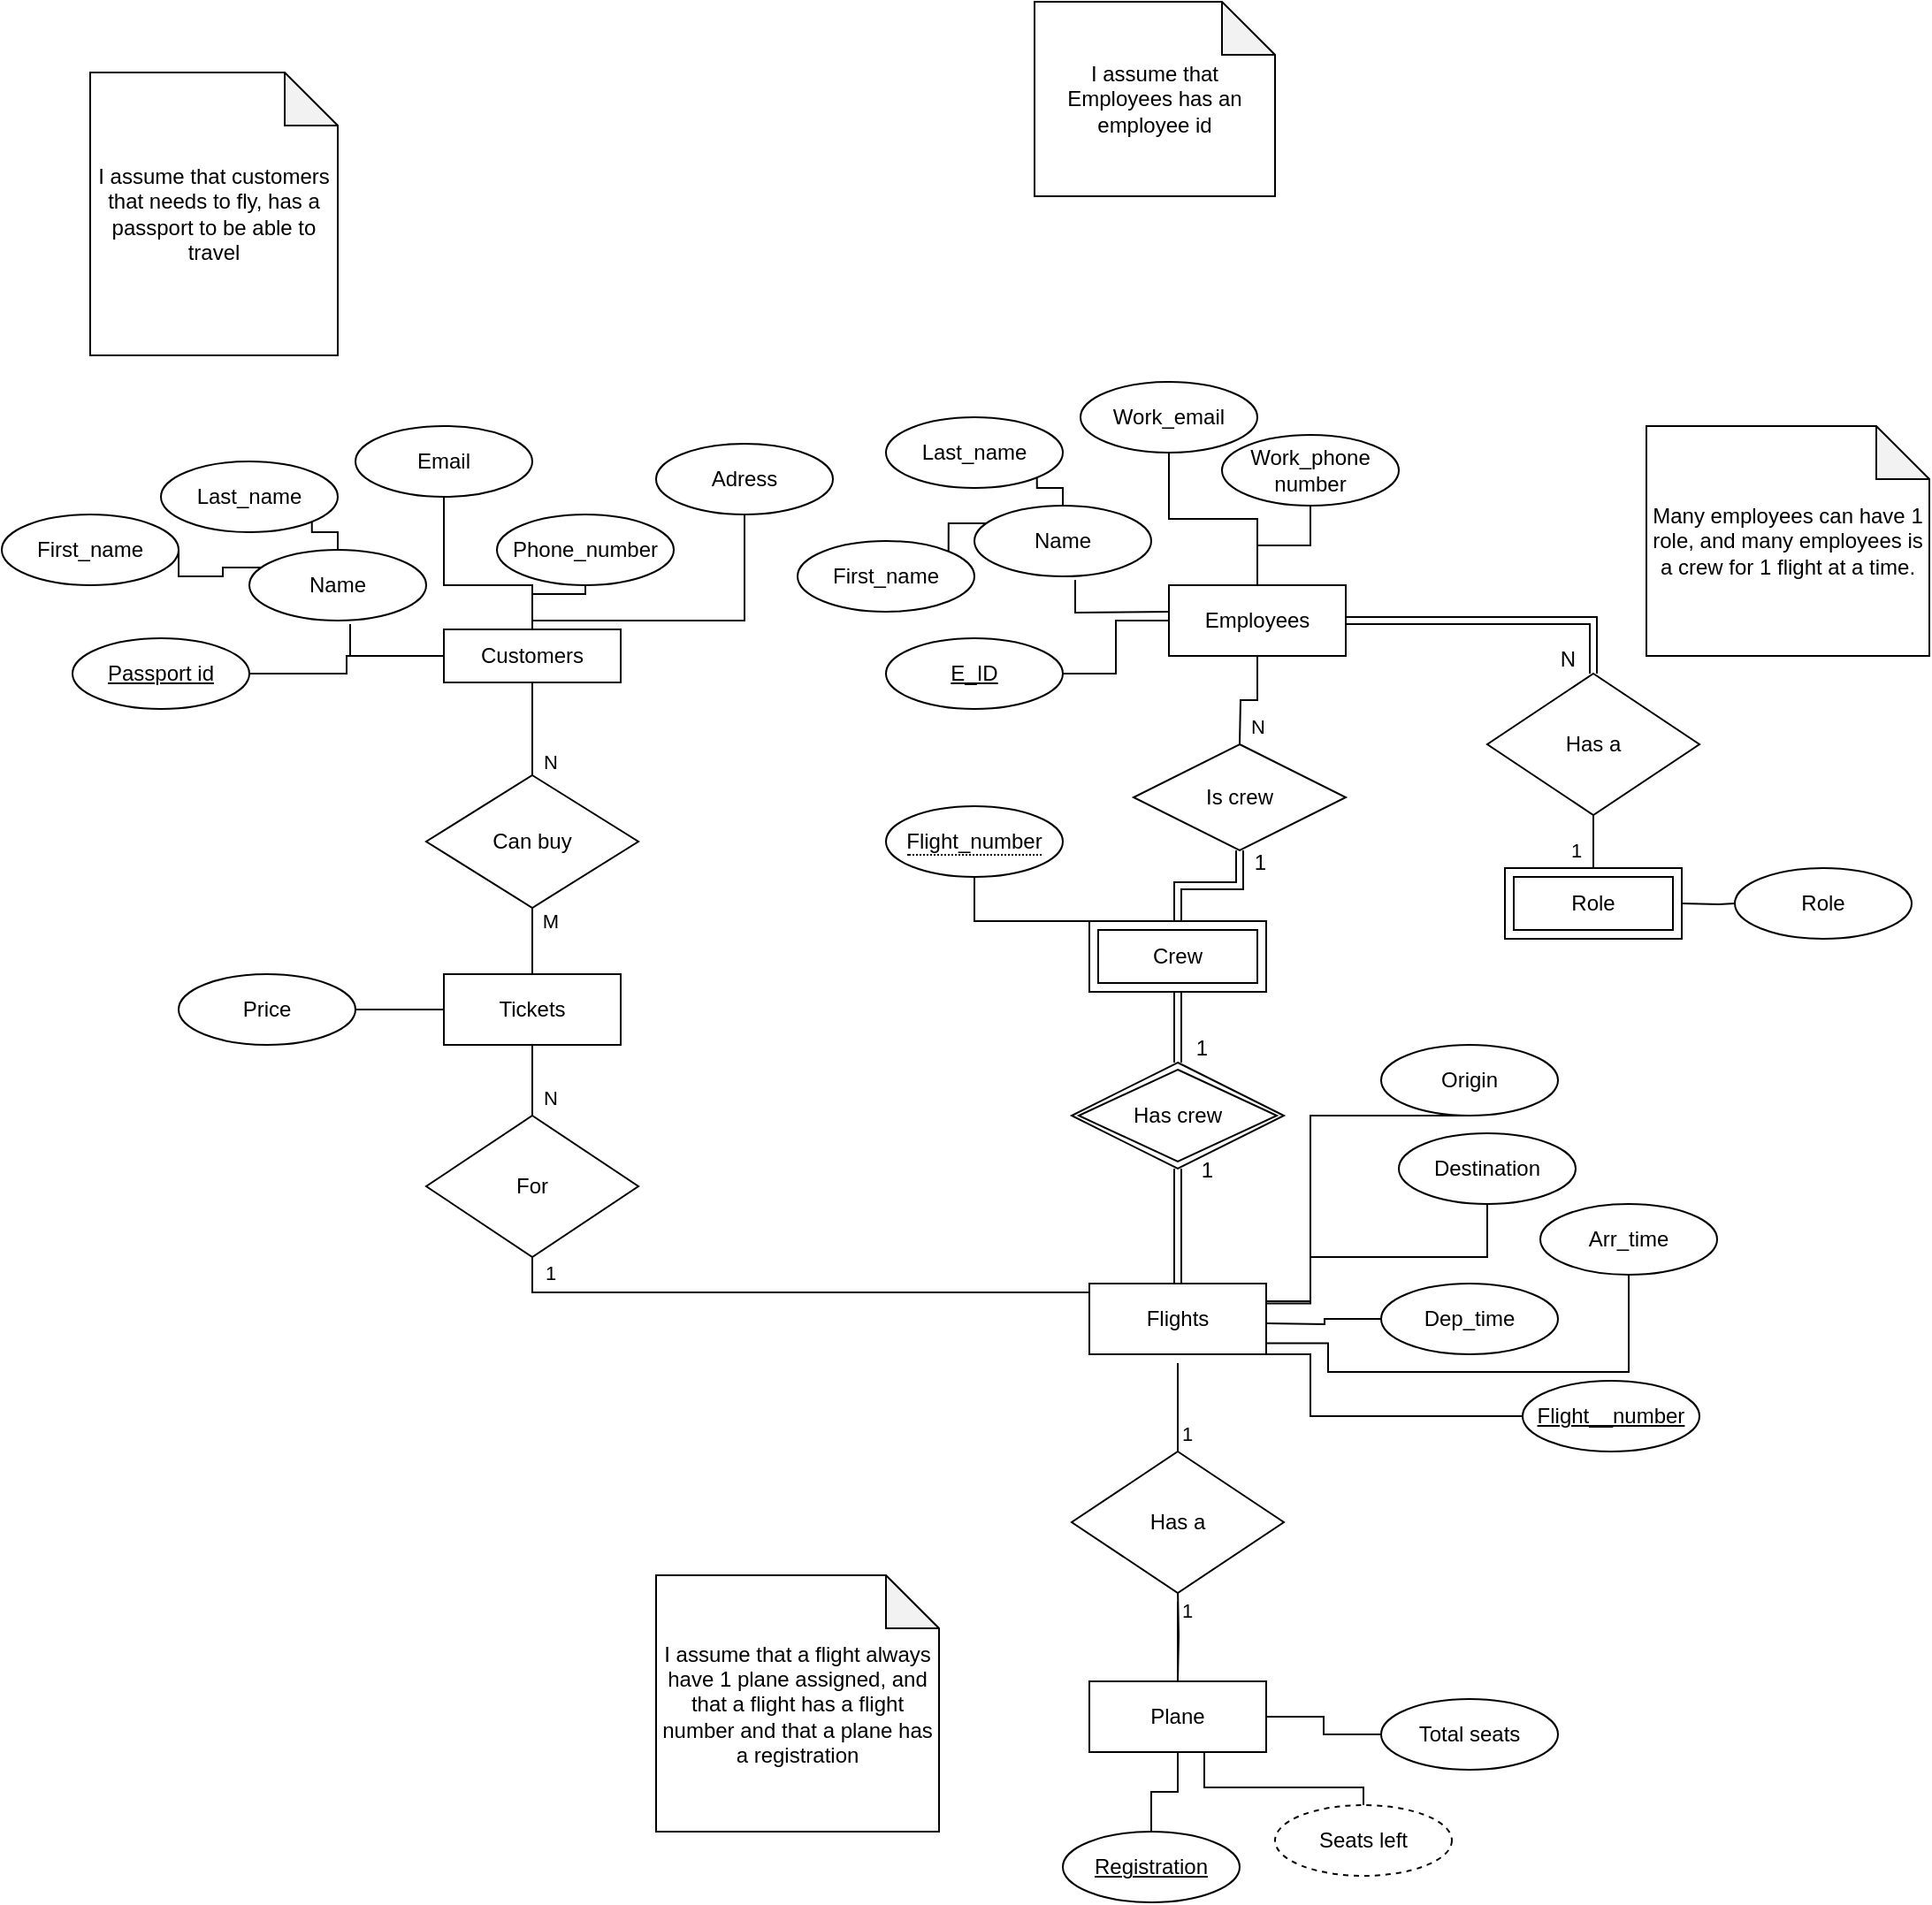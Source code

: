 <mxfile version="14.4.3" type="device"><diagram id="J3mvxm3dB0K0Qs_6ix94" name="Page-1"><mxGraphModel dx="1504" dy="1560" grid="1" gridSize="10" guides="1" tooltips="1" connect="1" arrows="1" fold="1" page="1" pageScale="1" pageWidth="827" pageHeight="1169" math="0" shadow="0"><root><mxCell id="0"/><mxCell id="1" parent="0"/><mxCell id="M8cExxzdLlP8dd1EZuLe-16" style="edgeStyle=orthogonalEdgeStyle;rounded=0;orthogonalLoop=1;jettySize=auto;html=1;entryX=0.5;entryY=1;entryDx=0;entryDy=0;endArrow=none;endFill=0;" edge="1" parent="1" source="M8cExxzdLlP8dd1EZuLe-1" target="M8cExxzdLlP8dd1EZuLe-14"><mxGeometry relative="1" as="geometry"/></mxCell><mxCell id="M8cExxzdLlP8dd1EZuLe-17" style="edgeStyle=orthogonalEdgeStyle;rounded=0;orthogonalLoop=1;jettySize=auto;html=1;entryX=0.5;entryY=1;entryDx=0;entryDy=0;endArrow=none;endFill=0;" edge="1" parent="1" source="M8cExxzdLlP8dd1EZuLe-1" target="M8cExxzdLlP8dd1EZuLe-13"><mxGeometry relative="1" as="geometry"><Array as="points"><mxPoint x="130" y="160"/><mxPoint x="80" y="160"/></Array></mxGeometry></mxCell><mxCell id="M8cExxzdLlP8dd1EZuLe-18" style="edgeStyle=orthogonalEdgeStyle;rounded=0;orthogonalLoop=1;jettySize=auto;html=1;entryX=0.5;entryY=1;entryDx=0;entryDy=0;endArrow=none;endFill=0;" edge="1" parent="1" source="M8cExxzdLlP8dd1EZuLe-1" target="M8cExxzdLlP8dd1EZuLe-15"><mxGeometry relative="1" as="geometry"><Array as="points"><mxPoint x="130" y="180"/><mxPoint x="250" y="180"/></Array></mxGeometry></mxCell><mxCell id="M8cExxzdLlP8dd1EZuLe-20" style="edgeStyle=orthogonalEdgeStyle;rounded=0;orthogonalLoop=1;jettySize=auto;html=1;entryX=0.57;entryY=1.05;entryDx=0;entryDy=0;entryPerimeter=0;endArrow=none;endFill=0;" edge="1" parent="1" source="M8cExxzdLlP8dd1EZuLe-1" target="M8cExxzdLlP8dd1EZuLe-6"><mxGeometry relative="1" as="geometry"/></mxCell><mxCell id="M8cExxzdLlP8dd1EZuLe-65" value="N" style="edgeStyle=orthogonalEdgeStyle;rounded=0;orthogonalLoop=1;jettySize=auto;html=1;entryX=0.5;entryY=0;entryDx=0;entryDy=0;endArrow=none;endFill=0;" edge="1" parent="1" source="M8cExxzdLlP8dd1EZuLe-1" target="M8cExxzdLlP8dd1EZuLe-64"><mxGeometry x="0.714" y="10" relative="1" as="geometry"><mxPoint as="offset"/></mxGeometry></mxCell><mxCell id="M8cExxzdLlP8dd1EZuLe-1" value="Customers" style="whiteSpace=wrap;html=1;align=center;" vertex="1" parent="1"><mxGeometry x="80" y="185" width="100" height="30" as="geometry"/></mxCell><mxCell id="M8cExxzdLlP8dd1EZuLe-33" style="edgeStyle=orthogonalEdgeStyle;rounded=0;orthogonalLoop=1;jettySize=auto;html=1;entryX=0.5;entryY=1;entryDx=0;entryDy=0;endArrow=none;endFill=0;" edge="1" parent="1" source="M8cExxzdLlP8dd1EZuLe-2" target="M8cExxzdLlP8dd1EZuLe-31"><mxGeometry relative="1" as="geometry"/></mxCell><mxCell id="M8cExxzdLlP8dd1EZuLe-34" style="edgeStyle=orthogonalEdgeStyle;rounded=0;orthogonalLoop=1;jettySize=auto;html=1;entryX=0.5;entryY=1;entryDx=0;entryDy=0;endArrow=none;endFill=0;" edge="1" parent="1" source="M8cExxzdLlP8dd1EZuLe-2" target="M8cExxzdLlP8dd1EZuLe-30"><mxGeometry relative="1" as="geometry"/></mxCell><mxCell id="M8cExxzdLlP8dd1EZuLe-102" value="N" style="edgeStyle=orthogonalEdgeStyle;rounded=0;orthogonalLoop=1;jettySize=auto;html=1;entryX=0.5;entryY=0;entryDx=0;entryDy=0;endArrow=none;endFill=0;" edge="1" parent="1" source="M8cExxzdLlP8dd1EZuLe-2"><mxGeometry x="0.667" y="10" relative="1" as="geometry"><mxPoint x="530" y="250" as="targetPoint"/><mxPoint as="offset"/></mxGeometry></mxCell><mxCell id="M8cExxzdLlP8dd1EZuLe-2" value="Employees" style="whiteSpace=wrap;html=1;align=center;" vertex="1" parent="1"><mxGeometry x="490" y="160" width="100" height="40" as="geometry"/></mxCell><mxCell id="M8cExxzdLlP8dd1EZuLe-68" value="N" style="edgeStyle=orthogonalEdgeStyle;rounded=0;orthogonalLoop=1;jettySize=auto;html=1;entryX=0.5;entryY=0;entryDx=0;entryDy=0;endArrow=none;endFill=0;" edge="1" parent="1" source="M8cExxzdLlP8dd1EZuLe-3" target="M8cExxzdLlP8dd1EZuLe-67"><mxGeometry x="0.5" y="10" relative="1" as="geometry"><mxPoint as="offset"/></mxGeometry></mxCell><mxCell id="M8cExxzdLlP8dd1EZuLe-3" value="Tickets" style="whiteSpace=wrap;html=1;align=center;" vertex="1" parent="1"><mxGeometry x="80" y="380" width="100" height="40" as="geometry"/></mxCell><mxCell id="M8cExxzdLlP8dd1EZuLe-58" style="edgeStyle=orthogonalEdgeStyle;rounded=0;orthogonalLoop=1;jettySize=auto;html=1;entryX=0;entryY=0.5;entryDx=0;entryDy=0;endArrow=none;endFill=0;exitX=1;exitY=0.5;exitDx=0;exitDy=0;" edge="1" parent="1" target="M8cExxzdLlP8dd1EZuLe-47"><mxGeometry relative="1" as="geometry"><mxPoint x="545" y="577.5" as="sourcePoint"/></mxGeometry></mxCell><mxCell id="M8cExxzdLlP8dd1EZuLe-60" style="edgeStyle=orthogonalEdgeStyle;rounded=0;orthogonalLoop=1;jettySize=auto;html=1;entryX=0.5;entryY=1;entryDx=0;entryDy=0;endArrow=none;endFill=0;exitX=1;exitY=0.25;exitDx=0;exitDy=0;" edge="1" parent="1" target="M8cExxzdLlP8dd1EZuLe-45"><mxGeometry relative="1" as="geometry"><mxPoint x="545" y="566.25" as="sourcePoint"/><Array as="points"><mxPoint x="545" y="565"/><mxPoint x="570" y="565"/><mxPoint x="570" y="460"/></Array></mxGeometry></mxCell><mxCell id="M8cExxzdLlP8dd1EZuLe-82" style="edgeStyle=orthogonalEdgeStyle;rounded=0;orthogonalLoop=1;jettySize=auto;html=1;entryX=0.5;entryY=1;entryDx=0;entryDy=0;endArrow=none;endFill=0;exitX=1;exitY=0.75;exitDx=0;exitDy=0;" edge="1" parent="1" target="M8cExxzdLlP8dd1EZuLe-48"><mxGeometry relative="1" as="geometry"><mxPoint x="545" y="588.75" as="sourcePoint"/><Array as="points"><mxPoint x="580" y="589"/><mxPoint x="580" y="605"/><mxPoint x="750" y="605"/></Array></mxGeometry></mxCell><mxCell id="M8cExxzdLlP8dd1EZuLe-84" style="edgeStyle=orthogonalEdgeStyle;rounded=0;orthogonalLoop=1;jettySize=auto;html=1;entryX=0;entryY=0.5;entryDx=0;entryDy=0;endArrow=none;endFill=0;exitX=0.75;exitY=1;exitDx=0;exitDy=0;" edge="1" parent="1" target="M8cExxzdLlP8dd1EZuLe-83"><mxGeometry relative="1" as="geometry"><mxPoint x="530" y="595" as="sourcePoint"/><Array as="points"><mxPoint x="570" y="595"/><mxPoint x="570" y="630"/></Array></mxGeometry></mxCell><mxCell id="M8cExxzdLlP8dd1EZuLe-39" style="edgeStyle=orthogonalEdgeStyle;rounded=0;orthogonalLoop=1;jettySize=auto;html=1;endArrow=none;endFill=0;" edge="1" parent="1" target="M8cExxzdLlP8dd1EZuLe-38"><mxGeometry relative="1" as="geometry"><mxPoint x="780" y="340.029" as="sourcePoint"/></mxGeometry></mxCell><mxCell id="M8cExxzdLlP8dd1EZuLe-21" style="edgeStyle=orthogonalEdgeStyle;rounded=0;orthogonalLoop=1;jettySize=auto;html=1;entryX=1;entryY=1;entryDx=0;entryDy=0;endArrow=none;endFill=0;" edge="1" parent="1" source="M8cExxzdLlP8dd1EZuLe-6" target="M8cExxzdLlP8dd1EZuLe-9"><mxGeometry relative="1" as="geometry"><Array as="points"><mxPoint x="20" y="130"/><mxPoint x="5" y="130"/></Array></mxGeometry></mxCell><mxCell id="M8cExxzdLlP8dd1EZuLe-22" style="edgeStyle=orthogonalEdgeStyle;rounded=0;orthogonalLoop=1;jettySize=auto;html=1;entryX=1;entryY=0.5;entryDx=0;entryDy=0;endArrow=none;endFill=0;" edge="1" parent="1" source="M8cExxzdLlP8dd1EZuLe-6" target="M8cExxzdLlP8dd1EZuLe-8"><mxGeometry relative="1" as="geometry"><Array as="points"><mxPoint x="-45" y="150"/><mxPoint x="-45" y="155"/></Array></mxGeometry></mxCell><mxCell id="M8cExxzdLlP8dd1EZuLe-6" value="Name" style="ellipse;whiteSpace=wrap;html=1;align=center;" vertex="1" parent="1"><mxGeometry x="-30" y="140" width="100" height="40" as="geometry"/></mxCell><mxCell id="M8cExxzdLlP8dd1EZuLe-8" value="First_name" style="ellipse;whiteSpace=wrap;html=1;align=center;" vertex="1" parent="1"><mxGeometry x="-170" y="120" width="100" height="40" as="geometry"/></mxCell><mxCell id="M8cExxzdLlP8dd1EZuLe-9" value="Last_name" style="ellipse;whiteSpace=wrap;html=1;align=center;" vertex="1" parent="1"><mxGeometry x="-80" y="90" width="100" height="40" as="geometry"/></mxCell><mxCell id="M8cExxzdLlP8dd1EZuLe-13" value="Email" style="ellipse;whiteSpace=wrap;html=1;align=center;" vertex="1" parent="1"><mxGeometry x="30" y="70" width="100" height="40" as="geometry"/></mxCell><mxCell id="M8cExxzdLlP8dd1EZuLe-14" value="Phone_number" style="ellipse;whiteSpace=wrap;html=1;align=center;" vertex="1" parent="1"><mxGeometry x="110" y="120" width="100" height="40" as="geometry"/></mxCell><mxCell id="M8cExxzdLlP8dd1EZuLe-15" value="Adress" style="ellipse;whiteSpace=wrap;html=1;align=center;" vertex="1" parent="1"><mxGeometry x="200" y="80" width="100" height="40" as="geometry"/></mxCell><mxCell id="M8cExxzdLlP8dd1EZuLe-24" style="edgeStyle=orthogonalEdgeStyle;rounded=0;orthogonalLoop=1;jettySize=auto;html=1;entryX=0.57;entryY=1.05;entryDx=0;entryDy=0;entryPerimeter=0;endArrow=none;endFill=0;" edge="1" parent="1" target="M8cExxzdLlP8dd1EZuLe-27"><mxGeometry relative="1" as="geometry"><mxPoint x="490" y="175" as="sourcePoint"/></mxGeometry></mxCell><mxCell id="M8cExxzdLlP8dd1EZuLe-25" style="edgeStyle=orthogonalEdgeStyle;rounded=0;orthogonalLoop=1;jettySize=auto;html=1;entryX=1;entryY=1;entryDx=0;entryDy=0;endArrow=none;endFill=0;" edge="1" parent="1" source="M8cExxzdLlP8dd1EZuLe-27" target="M8cExxzdLlP8dd1EZuLe-29"><mxGeometry relative="1" as="geometry"><Array as="points"><mxPoint x="430" y="105"/><mxPoint x="415" y="105"/></Array></mxGeometry></mxCell><mxCell id="M8cExxzdLlP8dd1EZuLe-26" style="edgeStyle=orthogonalEdgeStyle;rounded=0;orthogonalLoop=1;jettySize=auto;html=1;entryX=1;entryY=0;entryDx=0;entryDy=0;endArrow=none;endFill=0;" edge="1" parent="1" source="M8cExxzdLlP8dd1EZuLe-27" target="M8cExxzdLlP8dd1EZuLe-28"><mxGeometry relative="1" as="geometry"><Array as="points"><mxPoint x="365" y="125"/></Array></mxGeometry></mxCell><mxCell id="M8cExxzdLlP8dd1EZuLe-27" value="Name" style="ellipse;whiteSpace=wrap;html=1;align=center;" vertex="1" parent="1"><mxGeometry x="380" y="115" width="100" height="40" as="geometry"/></mxCell><mxCell id="M8cExxzdLlP8dd1EZuLe-28" value="First_name" style="ellipse;whiteSpace=wrap;html=1;align=center;" vertex="1" parent="1"><mxGeometry x="280" y="135" width="100" height="40" as="geometry"/></mxCell><mxCell id="M8cExxzdLlP8dd1EZuLe-29" value="Last_name" style="ellipse;whiteSpace=wrap;html=1;align=center;" vertex="1" parent="1"><mxGeometry x="330" y="65" width="100" height="40" as="geometry"/></mxCell><mxCell id="M8cExxzdLlP8dd1EZuLe-30" value="Work_email" style="ellipse;whiteSpace=wrap;html=1;align=center;" vertex="1" parent="1"><mxGeometry x="440" y="45" width="100" height="40" as="geometry"/></mxCell><mxCell id="M8cExxzdLlP8dd1EZuLe-31" value="Work_phone number" style="ellipse;whiteSpace=wrap;html=1;align=center;" vertex="1" parent="1"><mxGeometry x="520" y="75" width="100" height="40" as="geometry"/></mxCell><mxCell id="M8cExxzdLlP8dd1EZuLe-37" value="1" style="edgeStyle=orthogonalEdgeStyle;rounded=0;orthogonalLoop=1;jettySize=auto;html=1;exitX=0.5;exitY=1;exitDx=0;exitDy=0;entryX=0.5;entryY=0;entryDx=0;entryDy=0;endArrow=none;endFill=0;" edge="1" parent="1" source="M8cExxzdLlP8dd1EZuLe-35"><mxGeometry x="0.333" y="-10" relative="1" as="geometry"><mxPoint x="730" y="320" as="targetPoint"/><mxPoint as="offset"/></mxGeometry></mxCell><mxCell id="M8cExxzdLlP8dd1EZuLe-35" value="Has a" style="shape=rhombus;perimeter=rhombusPerimeter;whiteSpace=wrap;html=1;align=center;" vertex="1" parent="1"><mxGeometry x="670" y="210" width="120" height="80" as="geometry"/></mxCell><mxCell id="M8cExxzdLlP8dd1EZuLe-38" value="Role" style="ellipse;whiteSpace=wrap;html=1;align=center;" vertex="1" parent="1"><mxGeometry x="810" y="320" width="100" height="40" as="geometry"/></mxCell><mxCell id="M8cExxzdLlP8dd1EZuLe-41" style="edgeStyle=orthogonalEdgeStyle;rounded=0;orthogonalLoop=1;jettySize=auto;html=1;entryX=0;entryY=0.5;entryDx=0;entryDy=0;endArrow=none;endFill=0;" edge="1" parent="1" source="M8cExxzdLlP8dd1EZuLe-40" target="M8cExxzdLlP8dd1EZuLe-3"><mxGeometry relative="1" as="geometry"/></mxCell><mxCell id="M8cExxzdLlP8dd1EZuLe-40" value="Price" style="ellipse;whiteSpace=wrap;html=1;align=center;" vertex="1" parent="1"><mxGeometry x="-70" y="380" width="100" height="40" as="geometry"/></mxCell><mxCell id="M8cExxzdLlP8dd1EZuLe-45" value="Origin" style="ellipse;whiteSpace=wrap;html=1;align=center;" vertex="1" parent="1"><mxGeometry x="610" y="420" width="100" height="40" as="geometry"/></mxCell><mxCell id="M8cExxzdLlP8dd1EZuLe-46" value="Destination" style="ellipse;whiteSpace=wrap;html=1;align=center;" vertex="1" parent="1"><mxGeometry x="620" y="470" width="100" height="40" as="geometry"/></mxCell><mxCell id="M8cExxzdLlP8dd1EZuLe-77" value="" style="edgeStyle=orthogonalEdgeStyle;rounded=0;orthogonalLoop=1;jettySize=auto;html=1;endArrow=none;endFill=0;exitX=1;exitY=0.25;exitDx=0;exitDy=0;" edge="1" parent="1" target="M8cExxzdLlP8dd1EZuLe-46"><mxGeometry relative="1" as="geometry"><mxPoint x="545" y="566.25" as="sourcePoint"/><Array as="points"><mxPoint x="570" y="566"/><mxPoint x="570" y="540"/><mxPoint x="670" y="540"/></Array></mxGeometry></mxCell><mxCell id="M8cExxzdLlP8dd1EZuLe-47" value="Dep_time" style="ellipse;whiteSpace=wrap;html=1;align=center;" vertex="1" parent="1"><mxGeometry x="610" y="555" width="100" height="40" as="geometry"/></mxCell><mxCell id="M8cExxzdLlP8dd1EZuLe-48" value="Arr_time" style="ellipse;whiteSpace=wrap;html=1;align=center;" vertex="1" parent="1"><mxGeometry x="700" y="510" width="100" height="40" as="geometry"/></mxCell><mxCell id="M8cExxzdLlP8dd1EZuLe-55" style="edgeStyle=orthogonalEdgeStyle;rounded=0;orthogonalLoop=1;jettySize=auto;html=1;entryX=0.5;entryY=0;entryDx=0;entryDy=0;endArrow=none;endFill=0;" edge="1" parent="1" source="M8cExxzdLlP8dd1EZuLe-52" target="M8cExxzdLlP8dd1EZuLe-54"><mxGeometry relative="1" as="geometry"><Array as="points"><mxPoint x="510" y="840"/><mxPoint x="600" y="840"/></Array></mxGeometry></mxCell><mxCell id="M8cExxzdLlP8dd1EZuLe-56" style="edgeStyle=orthogonalEdgeStyle;rounded=0;orthogonalLoop=1;jettySize=auto;html=1;entryX=0;entryY=0.5;entryDx=0;entryDy=0;endArrow=none;endFill=0;" edge="1" parent="1" source="M8cExxzdLlP8dd1EZuLe-52" target="M8cExxzdLlP8dd1EZuLe-53"><mxGeometry relative="1" as="geometry"/></mxCell><mxCell id="M8cExxzdLlP8dd1EZuLe-75" value="" style="edgeStyle=orthogonalEdgeStyle;rounded=0;orthogonalLoop=1;jettySize=auto;html=1;endArrow=none;endFill=0;" edge="1" parent="1" source="M8cExxzdLlP8dd1EZuLe-52"><mxGeometry relative="1" as="geometry"><mxPoint x="495" y="735" as="targetPoint"/></mxGeometry></mxCell><mxCell id="M8cExxzdLlP8dd1EZuLe-87" style="edgeStyle=orthogonalEdgeStyle;rounded=0;orthogonalLoop=1;jettySize=auto;html=1;entryX=0.5;entryY=0;entryDx=0;entryDy=0;endArrow=none;endFill=0;" edge="1" parent="1" source="M8cExxzdLlP8dd1EZuLe-52" target="M8cExxzdLlP8dd1EZuLe-86"><mxGeometry relative="1" as="geometry"/></mxCell><mxCell id="M8cExxzdLlP8dd1EZuLe-52" value="Plane" style="whiteSpace=wrap;html=1;align=center;" vertex="1" parent="1"><mxGeometry x="445" y="780" width="100" height="40" as="geometry"/></mxCell><mxCell id="M8cExxzdLlP8dd1EZuLe-53" value="Total seats" style="ellipse;whiteSpace=wrap;html=1;align=center;" vertex="1" parent="1"><mxGeometry x="610" y="790" width="100" height="40" as="geometry"/></mxCell><mxCell id="M8cExxzdLlP8dd1EZuLe-54" value="Seats left" style="ellipse;whiteSpace=wrap;html=1;align=center;dashed=1;" vertex="1" parent="1"><mxGeometry x="550" y="850" width="100" height="40" as="geometry"/></mxCell><mxCell id="M8cExxzdLlP8dd1EZuLe-63" value="1" style="edgeStyle=orthogonalEdgeStyle;rounded=0;orthogonalLoop=1;jettySize=auto;html=1;exitX=0.5;exitY=1;exitDx=0;exitDy=0;entryX=0.5;entryY=0;entryDx=0;entryDy=0;endArrow=none;endFill=0;" edge="1" parent="1" target="M8cExxzdLlP8dd1EZuLe-52"><mxGeometry x="-0.524" y="5" relative="1" as="geometry"><mxPoint x="495" y="727.5" as="sourcePoint"/><mxPoint as="offset"/></mxGeometry></mxCell><mxCell id="M8cExxzdLlP8dd1EZuLe-66" value="M" style="edgeStyle=orthogonalEdgeStyle;rounded=0;orthogonalLoop=1;jettySize=auto;html=1;entryX=0.5;entryY=0;entryDx=0;entryDy=0;endArrow=none;endFill=0;" edge="1" parent="1" source="M8cExxzdLlP8dd1EZuLe-64" target="M8cExxzdLlP8dd1EZuLe-3"><mxGeometry x="-0.647" y="10" relative="1" as="geometry"><mxPoint as="offset"/></mxGeometry></mxCell><mxCell id="M8cExxzdLlP8dd1EZuLe-64" value="Can buy" style="shape=rhombus;perimeter=rhombusPerimeter;whiteSpace=wrap;html=1;align=center;" vertex="1" parent="1"><mxGeometry x="70" y="267.5" width="120" height="75" as="geometry"/></mxCell><mxCell id="M8cExxzdLlP8dd1EZuLe-69" style="edgeStyle=orthogonalEdgeStyle;rounded=0;orthogonalLoop=1;jettySize=auto;html=1;entryX=0;entryY=0.5;entryDx=0;entryDy=0;endArrow=none;endFill=0;exitX=0.5;exitY=1;exitDx=0;exitDy=0;" edge="1" parent="1" source="M8cExxzdLlP8dd1EZuLe-67"><mxGeometry relative="1" as="geometry"><mxPoint x="455" y="575" as="targetPoint"/><Array as="points"><mxPoint x="130" y="560"/><mxPoint x="455" y="560"/></Array></mxGeometry></mxCell><mxCell id="M8cExxzdLlP8dd1EZuLe-73" value="1" style="edgeLabel;html=1;align=center;verticalAlign=middle;resizable=0;points=[];" vertex="1" connectable="0" parent="M8cExxzdLlP8dd1EZuLe-69"><mxGeometry x="-0.953" y="1" relative="1" as="geometry"><mxPoint x="9" as="offset"/></mxGeometry></mxCell><mxCell id="M8cExxzdLlP8dd1EZuLe-67" value="For" style="shape=rhombus;perimeter=rhombusPerimeter;whiteSpace=wrap;html=1;align=center;" vertex="1" parent="1"><mxGeometry x="70" y="460" width="120" height="80" as="geometry"/></mxCell><mxCell id="M8cExxzdLlP8dd1EZuLe-70" value="I assume that customers that needs to fly, has a passport to be able to travel" style="shape=note;whiteSpace=wrap;html=1;backgroundOutline=1;darkOpacity=0.05;" vertex="1" parent="1"><mxGeometry x="-120" y="-130" width="140" height="160" as="geometry"/></mxCell><mxCell id="M8cExxzdLlP8dd1EZuLe-72" style="edgeStyle=orthogonalEdgeStyle;rounded=0;orthogonalLoop=1;jettySize=auto;html=1;entryX=0;entryY=0.5;entryDx=0;entryDy=0;endArrow=none;endFill=0;" edge="1" parent="1" source="M8cExxzdLlP8dd1EZuLe-71" target="M8cExxzdLlP8dd1EZuLe-1"><mxGeometry relative="1" as="geometry"/></mxCell><mxCell id="M8cExxzdLlP8dd1EZuLe-71" value="&lt;u&gt;Passport id&lt;/u&gt;" style="ellipse;whiteSpace=wrap;html=1;align=center;" vertex="1" parent="1"><mxGeometry x="-130" y="190" width="100" height="40" as="geometry"/></mxCell><mxCell id="M8cExxzdLlP8dd1EZuLe-74" value="I assume that a flight always have 1 plane assigned, and that a flight has a flight number and that a plane has a registration" style="shape=note;whiteSpace=wrap;html=1;backgroundOutline=1;darkOpacity=0.05;" vertex="1" parent="1"><mxGeometry x="200" y="720" width="160" height="145" as="geometry"/></mxCell><mxCell id="M8cExxzdLlP8dd1EZuLe-83" value="Flight__number" style="ellipse;whiteSpace=wrap;html=1;align=center;fontStyle=4;" vertex="1" parent="1"><mxGeometry x="690" y="610" width="100" height="40" as="geometry"/></mxCell><mxCell id="M8cExxzdLlP8dd1EZuLe-86" value="Registration" style="ellipse;whiteSpace=wrap;html=1;align=center;fontStyle=4;" vertex="1" parent="1"><mxGeometry x="430" y="865" width="100" height="40" as="geometry"/></mxCell><mxCell id="M8cExxzdLlP8dd1EZuLe-88" value="Has a" style="shape=rhombus;perimeter=rhombusPerimeter;whiteSpace=wrap;html=1;align=center;" vertex="1" parent="1"><mxGeometry x="435" y="650" width="120" height="80" as="geometry"/></mxCell><mxCell id="M8cExxzdLlP8dd1EZuLe-91" value="1" style="edgeStyle=orthogonalEdgeStyle;rounded=0;orthogonalLoop=1;jettySize=auto;html=1;entryX=0.5;entryY=0;entryDx=0;entryDy=0;endArrow=none;endFill=0;" edge="1" parent="1" target="M8cExxzdLlP8dd1EZuLe-88"><mxGeometry x="0.6" y="5" relative="1" as="geometry"><mxPoint x="495" y="600" as="sourcePoint"/><Array as="points"><mxPoint x="495" y="630"/><mxPoint x="495" y="630"/></Array><mxPoint as="offset"/></mxGeometry></mxCell><mxCell id="M8cExxzdLlP8dd1EZuLe-92" value="Flights" style="whiteSpace=wrap;html=1;align=center;" vertex="1" parent="1"><mxGeometry x="445" y="555" width="100" height="40" as="geometry"/></mxCell><mxCell id="M8cExxzdLlP8dd1EZuLe-93" value="" style="shape=link;html=1;rounded=0;endArrow=none;endFill=0;exitX=1;exitY=0.5;exitDx=0;exitDy=0;entryX=0.5;entryY=0;entryDx=0;entryDy=0;" edge="1" parent="1" source="M8cExxzdLlP8dd1EZuLe-2" target="M8cExxzdLlP8dd1EZuLe-35"><mxGeometry relative="1" as="geometry"><mxPoint x="360" y="310" as="sourcePoint"/><mxPoint x="520" y="310" as="targetPoint"/><Array as="points"><mxPoint x="730" y="180"/></Array></mxGeometry></mxCell><mxCell id="M8cExxzdLlP8dd1EZuLe-94" value="N" style="resizable=0;html=1;align=right;verticalAlign=bottom;" connectable="0" vertex="1" parent="M8cExxzdLlP8dd1EZuLe-93"><mxGeometry x="1" relative="1" as="geometry"><mxPoint x="-10" as="offset"/></mxGeometry></mxCell><mxCell id="M8cExxzdLlP8dd1EZuLe-95" value="Many employees can have 1 role, and many employees is a crew for 1 flight at a time." style="shape=note;whiteSpace=wrap;html=1;backgroundOutline=1;darkOpacity=0.05;" vertex="1" parent="1"><mxGeometry x="760" y="70" width="160" height="130" as="geometry"/></mxCell><mxCell id="M8cExxzdLlP8dd1EZuLe-96" value="I assume that Employees has an employee id" style="shape=note;whiteSpace=wrap;html=1;backgroundOutline=1;darkOpacity=0.05;" vertex="1" parent="1"><mxGeometry x="414" y="-170" width="136" height="110" as="geometry"/></mxCell><mxCell id="M8cExxzdLlP8dd1EZuLe-98" style="edgeStyle=orthogonalEdgeStyle;rounded=0;orthogonalLoop=1;jettySize=auto;html=1;entryX=0;entryY=0.5;entryDx=0;entryDy=0;endArrow=none;endFill=0;" edge="1" parent="1" source="M8cExxzdLlP8dd1EZuLe-97" target="M8cExxzdLlP8dd1EZuLe-2"><mxGeometry relative="1" as="geometry"/></mxCell><mxCell id="M8cExxzdLlP8dd1EZuLe-97" value="E_ID" style="ellipse;whiteSpace=wrap;html=1;align=center;fontStyle=4;" vertex="1" parent="1"><mxGeometry x="330" y="190" width="100" height="40" as="geometry"/></mxCell><mxCell id="M8cExxzdLlP8dd1EZuLe-110" style="edgeStyle=orthogonalEdgeStyle;rounded=0;orthogonalLoop=1;jettySize=auto;html=1;entryX=0.5;entryY=1;entryDx=0;entryDy=0;endArrow=none;endFill=0;" edge="1" parent="1" source="M8cExxzdLlP8dd1EZuLe-99" target="M8cExxzdLlP8dd1EZuLe-109"><mxGeometry relative="1" as="geometry"><Array as="points"><mxPoint x="380" y="350"/></Array></mxGeometry></mxCell><mxCell id="M8cExxzdLlP8dd1EZuLe-99" value="Crew" style="shape=ext;margin=3;double=1;whiteSpace=wrap;html=1;align=center;" vertex="1" parent="1"><mxGeometry x="445" y="350" width="100" height="40" as="geometry"/></mxCell><mxCell id="M8cExxzdLlP8dd1EZuLe-106" value="Has crew" style="shape=rhombus;double=1;perimeter=rhombusPerimeter;whiteSpace=wrap;html=1;align=center;" vertex="1" parent="1"><mxGeometry x="435" y="430" width="120" height="60" as="geometry"/></mxCell><mxCell id="M8cExxzdLlP8dd1EZuLe-109" value="&lt;span style=&quot;border-bottom: 1px dotted&quot;&gt;Flight_number&lt;/span&gt;" style="ellipse;whiteSpace=wrap;html=1;align=center;" vertex="1" parent="1"><mxGeometry x="330" y="285" width="100" height="40" as="geometry"/></mxCell><mxCell id="M8cExxzdLlP8dd1EZuLe-111" value="Is crew" style="shape=rhombus;perimeter=rhombusPerimeter;whiteSpace=wrap;html=1;align=center;" vertex="1" parent="1"><mxGeometry x="470" y="250" width="120" height="60" as="geometry"/></mxCell><mxCell id="M8cExxzdLlP8dd1EZuLe-112" value="" style="shape=link;html=1;rounded=0;endArrow=none;endFill=0;exitX=0.5;exitY=0;exitDx=0;exitDy=0;entryX=0.5;entryY=1;entryDx=0;entryDy=0;" edge="1" parent="1" source="M8cExxzdLlP8dd1EZuLe-99" target="M8cExxzdLlP8dd1EZuLe-111"><mxGeometry relative="1" as="geometry"><mxPoint x="430" y="300" as="sourcePoint"/><mxPoint x="590" y="300" as="targetPoint"/><Array as="points"><mxPoint x="495" y="330"/><mxPoint x="530" y="330"/></Array></mxGeometry></mxCell><mxCell id="M8cExxzdLlP8dd1EZuLe-113" value="1" style="resizable=0;html=1;align=right;verticalAlign=bottom;" connectable="0" vertex="1" parent="M8cExxzdLlP8dd1EZuLe-112"><mxGeometry x="1" relative="1" as="geometry"><mxPoint x="15" y="15" as="offset"/></mxGeometry></mxCell><mxCell id="M8cExxzdLlP8dd1EZuLe-114" value="" style="shape=link;html=1;rounded=0;endArrow=none;endFill=0;exitX=0.5;exitY=1;exitDx=0;exitDy=0;entryX=0.5;entryY=0;entryDx=0;entryDy=0;" edge="1" parent="1" source="M8cExxzdLlP8dd1EZuLe-99" target="M8cExxzdLlP8dd1EZuLe-106"><mxGeometry relative="1" as="geometry"><mxPoint x="430" y="420" as="sourcePoint"/><mxPoint x="590" y="420" as="targetPoint"/></mxGeometry></mxCell><mxCell id="M8cExxzdLlP8dd1EZuLe-115" value="1" style="resizable=0;html=1;align=right;verticalAlign=bottom;" connectable="0" vertex="1" parent="M8cExxzdLlP8dd1EZuLe-114"><mxGeometry x="1" relative="1" as="geometry"><mxPoint x="17" as="offset"/></mxGeometry></mxCell><mxCell id="M8cExxzdLlP8dd1EZuLe-116" value="" style="shape=link;html=1;rounded=0;endArrow=none;endFill=0;exitX=0.5;exitY=0;exitDx=0;exitDy=0;entryX=0.5;entryY=1;entryDx=0;entryDy=0;" edge="1" parent="1" source="M8cExxzdLlP8dd1EZuLe-92" target="M8cExxzdLlP8dd1EZuLe-106"><mxGeometry relative="1" as="geometry"><mxPoint x="430" y="420" as="sourcePoint"/><mxPoint x="590" y="420" as="targetPoint"/></mxGeometry></mxCell><mxCell id="M8cExxzdLlP8dd1EZuLe-117" value="1" style="resizable=0;html=1;align=right;verticalAlign=bottom;" connectable="0" vertex="1" parent="M8cExxzdLlP8dd1EZuLe-116"><mxGeometry x="1" relative="1" as="geometry"><mxPoint x="20" y="9.95" as="offset"/></mxGeometry></mxCell><mxCell id="M8cExxzdLlP8dd1EZuLe-118" value="Role" style="shape=ext;margin=3;double=1;whiteSpace=wrap;html=1;align=center;" vertex="1" parent="1"><mxGeometry x="680" y="320" width="100" height="40" as="geometry"/></mxCell></root></mxGraphModel></diagram></mxfile>
